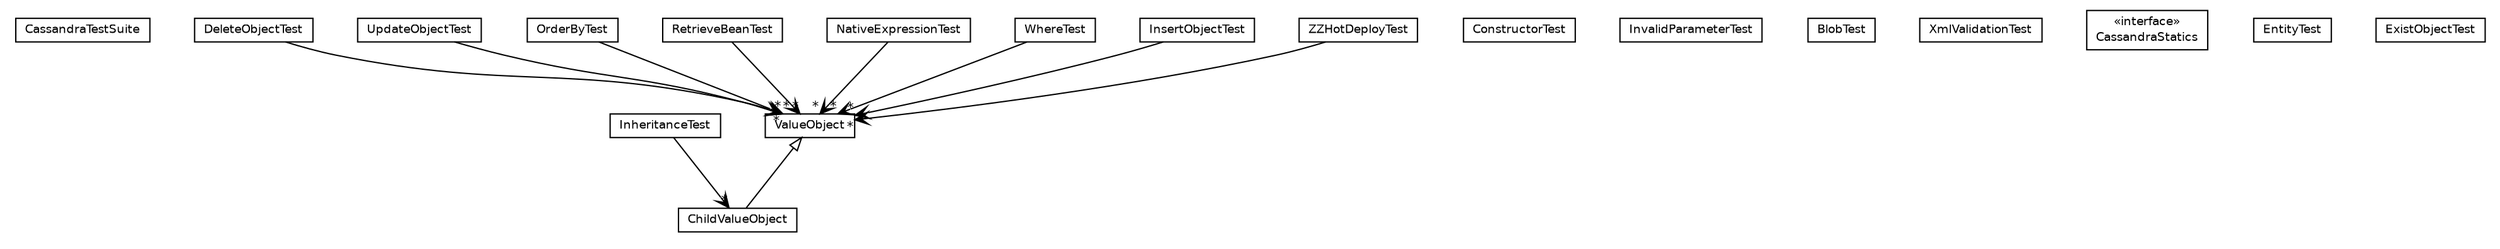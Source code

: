 #!/usr/local/bin/dot
#
# Class diagram 
# Generated by UmlGraph version 4.6 (http://www.spinellis.gr/sw/umlgraph)
#

digraph G {
	edge [fontname="Helvetica",fontsize=10,labelfontname="Helvetica",labelfontsize=10];
	node [fontname="Helvetica",fontsize=10,shape=plaintext];
	// org.synchronoss.cpo.cassandra.CassandraTestSuite
	c241 [label=<<table border="0" cellborder="1" cellspacing="0" cellpadding="2" port="p" href="./CassandraTestSuite.html">
		<tr><td><table border="0" cellspacing="0" cellpadding="1">
			<tr><td> CassandraTestSuite </td></tr>
		</table></td></tr>
		</table>>, fontname="Helvetica", fontcolor="black", fontsize=9.0];
	// org.synchronoss.cpo.cassandra.ChildValueObject
	c242 [label=<<table border="0" cellborder="1" cellspacing="0" cellpadding="2" port="p" href="./ChildValueObject.html">
		<tr><td><table border="0" cellspacing="0" cellpadding="1">
			<tr><td> ChildValueObject </td></tr>
		</table></td></tr>
		</table>>, fontname="Helvetica", fontcolor="black", fontsize=9.0];
	// org.synchronoss.cpo.cassandra.ConstructorTest
	c243 [label=<<table border="0" cellborder="1" cellspacing="0" cellpadding="2" port="p" href="./ConstructorTest.html">
		<tr><td><table border="0" cellspacing="0" cellpadding="1">
			<tr><td> ConstructorTest </td></tr>
		</table></td></tr>
		</table>>, fontname="Helvetica", fontcolor="black", fontsize=9.0];
	// org.synchronoss.cpo.cassandra.DeleteObjectTest
	c244 [label=<<table border="0" cellborder="1" cellspacing="0" cellpadding="2" port="p" href="./DeleteObjectTest.html">
		<tr><td><table border="0" cellspacing="0" cellpadding="1">
			<tr><td> DeleteObjectTest </td></tr>
		</table></td></tr>
		</table>>, fontname="Helvetica", fontcolor="black", fontsize=9.0];
	// org.synchronoss.cpo.cassandra.InheritanceTest
	c245 [label=<<table border="0" cellborder="1" cellspacing="0" cellpadding="2" port="p" href="./InheritanceTest.html">
		<tr><td><table border="0" cellspacing="0" cellpadding="1">
			<tr><td> InheritanceTest </td></tr>
		</table></td></tr>
		</table>>, fontname="Helvetica", fontcolor="black", fontsize=9.0];
	// org.synchronoss.cpo.cassandra.InvalidParameterTest
	c246 [label=<<table border="0" cellborder="1" cellspacing="0" cellpadding="2" port="p" href="./InvalidParameterTest.html">
		<tr><td><table border="0" cellspacing="0" cellpadding="1">
			<tr><td> InvalidParameterTest </td></tr>
		</table></td></tr>
		</table>>, fontname="Helvetica", fontcolor="black", fontsize=9.0];
	// org.synchronoss.cpo.cassandra.BlobTest
	c247 [label=<<table border="0" cellborder="1" cellspacing="0" cellpadding="2" port="p" href="./BlobTest.html">
		<tr><td><table border="0" cellspacing="0" cellpadding="1">
			<tr><td> BlobTest </td></tr>
		</table></td></tr>
		</table>>, fontname="Helvetica", fontcolor="black", fontsize=9.0];
	// org.synchronoss.cpo.cassandra.UpdateObjectTest
	c248 [label=<<table border="0" cellborder="1" cellspacing="0" cellpadding="2" port="p" href="./UpdateObjectTest.html">
		<tr><td><table border="0" cellspacing="0" cellpadding="1">
			<tr><td> UpdateObjectTest </td></tr>
		</table></td></tr>
		</table>>, fontname="Helvetica", fontcolor="black", fontsize=9.0];
	// org.synchronoss.cpo.cassandra.OrderByTest
	c249 [label=<<table border="0" cellborder="1" cellspacing="0" cellpadding="2" port="p" href="./OrderByTest.html">
		<tr><td><table border="0" cellspacing="0" cellpadding="1">
			<tr><td> OrderByTest </td></tr>
		</table></td></tr>
		</table>>, fontname="Helvetica", fontcolor="black", fontsize=9.0];
	// org.synchronoss.cpo.cassandra.ValueObject
	c250 [label=<<table border="0" cellborder="1" cellspacing="0" cellpadding="2" port="p" href="./ValueObject.html">
		<tr><td><table border="0" cellspacing="0" cellpadding="1">
			<tr><td> ValueObject </td></tr>
		</table></td></tr>
		</table>>, fontname="Helvetica", fontcolor="black", fontsize=9.0];
	// org.synchronoss.cpo.cassandra.RetrieveBeanTest
	c251 [label=<<table border="0" cellborder="1" cellspacing="0" cellpadding="2" port="p" href="./RetrieveBeanTest.html">
		<tr><td><table border="0" cellspacing="0" cellpadding="1">
			<tr><td> RetrieveBeanTest </td></tr>
		</table></td></tr>
		</table>>, fontname="Helvetica", fontcolor="black", fontsize=9.0];
	// org.synchronoss.cpo.cassandra.XmlValidationTest
	c252 [label=<<table border="0" cellborder="1" cellspacing="0" cellpadding="2" port="p" href="./XmlValidationTest.html">
		<tr><td><table border="0" cellspacing="0" cellpadding="1">
			<tr><td> XmlValidationTest </td></tr>
		</table></td></tr>
		</table>>, fontname="Helvetica", fontcolor="black", fontsize=9.0];
	// org.synchronoss.cpo.cassandra.CassandraStatics
	c253 [label=<<table border="0" cellborder="1" cellspacing="0" cellpadding="2" port="p" href="./CassandraStatics.html">
		<tr><td><table border="0" cellspacing="0" cellpadding="1">
			<tr><td> &laquo;interface&raquo; </td></tr>
			<tr><td> CassandraStatics </td></tr>
		</table></td></tr>
		</table>>, fontname="Helvetica", fontcolor="black", fontsize=9.0];
	// org.synchronoss.cpo.cassandra.EntityTest
	c254 [label=<<table border="0" cellborder="1" cellspacing="0" cellpadding="2" port="p" href="./EntityTest.html">
		<tr><td><table border="0" cellspacing="0" cellpadding="1">
			<tr><td> EntityTest </td></tr>
		</table></td></tr>
		</table>>, fontname="Helvetica", fontcolor="black", fontsize=9.0];
	// org.synchronoss.cpo.cassandra.NativeExpressionTest
	c255 [label=<<table border="0" cellborder="1" cellspacing="0" cellpadding="2" port="p" href="./NativeExpressionTest.html">
		<tr><td><table border="0" cellspacing="0" cellpadding="1">
			<tr><td> NativeExpressionTest </td></tr>
		</table></td></tr>
		</table>>, fontname="Helvetica", fontcolor="black", fontsize=9.0];
	// org.synchronoss.cpo.cassandra.WhereTest
	c256 [label=<<table border="0" cellborder="1" cellspacing="0" cellpadding="2" port="p" href="./WhereTest.html">
		<tr><td><table border="0" cellspacing="0" cellpadding="1">
			<tr><td> WhereTest </td></tr>
		</table></td></tr>
		</table>>, fontname="Helvetica", fontcolor="black", fontsize=9.0];
	// org.synchronoss.cpo.cassandra.InsertObjectTest
	c257 [label=<<table border="0" cellborder="1" cellspacing="0" cellpadding="2" port="p" href="./InsertObjectTest.html">
		<tr><td><table border="0" cellspacing="0" cellpadding="1">
			<tr><td> InsertObjectTest </td></tr>
		</table></td></tr>
		</table>>, fontname="Helvetica", fontcolor="black", fontsize=9.0];
	// org.synchronoss.cpo.cassandra.ZZHotDeployTest
	c258 [label=<<table border="0" cellborder="1" cellspacing="0" cellpadding="2" port="p" href="./ZZHotDeployTest.html">
		<tr><td><table border="0" cellspacing="0" cellpadding="1">
			<tr><td> ZZHotDeployTest </td></tr>
		</table></td></tr>
		</table>>, fontname="Helvetica", fontcolor="black", fontsize=9.0];
	// org.synchronoss.cpo.cassandra.ExistObjectTest
	c259 [label=<<table border="0" cellborder="1" cellspacing="0" cellpadding="2" port="p" href="./ExistObjectTest.html">
		<tr><td><table border="0" cellspacing="0" cellpadding="1">
			<tr><td> ExistObjectTest </td></tr>
		</table></td></tr>
		</table>>, fontname="Helvetica", fontcolor="black", fontsize=9.0];
	//org.synchronoss.cpo.cassandra.ChildValueObject extends org.synchronoss.cpo.cassandra.ValueObject
	c250:p -> c242:p [dir=back,arrowtail=empty];
	// org.synchronoss.cpo.cassandra.DeleteObjectTest NAVASSOC org.synchronoss.cpo.cassandra.ValueObject
	c244:p -> c250:p [taillabel="", label="", headlabel="*", fontname="Helvetica", fontcolor="black", fontsize=10.0, color="black", arrowhead=open];
	// org.synchronoss.cpo.cassandra.InheritanceTest NAVASSOC org.synchronoss.cpo.cassandra.ChildValueObject
	c245:p -> c242:p [taillabel="", label="", headlabel="*", fontname="Helvetica", fontcolor="black", fontsize=10.0, color="black", arrowhead=open];
	// org.synchronoss.cpo.cassandra.UpdateObjectTest NAVASSOC org.synchronoss.cpo.cassandra.ValueObject
	c248:p -> c250:p [taillabel="", label="", headlabel="*", fontname="Helvetica", fontcolor="black", fontsize=10.0, color="black", arrowhead=open];
	// org.synchronoss.cpo.cassandra.OrderByTest NAVASSOC org.synchronoss.cpo.cassandra.ValueObject
	c249:p -> c250:p [taillabel="", label="", headlabel="*", fontname="Helvetica", fontcolor="black", fontsize=10.0, color="black", arrowhead=open];
	// org.synchronoss.cpo.cassandra.RetrieveBeanTest NAVASSOC org.synchronoss.cpo.cassandra.ValueObject
	c251:p -> c250:p [taillabel="", label="", headlabel="*", fontname="Helvetica", fontcolor="black", fontsize=10.0, color="black", arrowhead=open];
	// org.synchronoss.cpo.cassandra.NativeExpressionTest NAVASSOC org.synchronoss.cpo.cassandra.ValueObject
	c255:p -> c250:p [taillabel="", label="", headlabel="*", fontname="Helvetica", fontcolor="black", fontsize=10.0, color="black", arrowhead=open];
	// org.synchronoss.cpo.cassandra.WhereTest NAVASSOC org.synchronoss.cpo.cassandra.ValueObject
	c256:p -> c250:p [taillabel="", label="", headlabel="*", fontname="Helvetica", fontcolor="black", fontsize=10.0, color="black", arrowhead=open];
	// org.synchronoss.cpo.cassandra.InsertObjectTest NAVASSOC org.synchronoss.cpo.cassandra.ValueObject
	c257:p -> c250:p [taillabel="", label="", headlabel="*", fontname="Helvetica", fontcolor="black", fontsize=10.0, color="black", arrowhead=open];
	// org.synchronoss.cpo.cassandra.ZZHotDeployTest NAVASSOC org.synchronoss.cpo.cassandra.ValueObject
	c258:p -> c250:p [taillabel="", label="", headlabel="*", fontname="Helvetica", fontcolor="black", fontsize=10.0, color="black", arrowhead=open];
}

